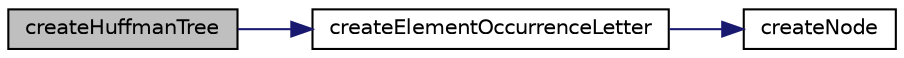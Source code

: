 digraph "createHuffmanTree"
{
 // LATEX_PDF_SIZE
  edge [fontname="Helvetica",fontsize="10",labelfontname="Helvetica",labelfontsize="10"];
  node [fontname="Helvetica",fontsize="10",shape=record];
  rankdir="LR";
  Node1 [label="createHuffmanTree",height=0.2,width=0.4,color="black", fillcolor="grey75", style="filled", fontcolor="black",tooltip="Function to create the huffman tree.   Example :"];
  Node1 -> Node2 [color="midnightblue",fontsize="10",style="solid",fontname="Helvetica"];
  Node2 [label="createElementOccurrenceLetter",height=0.2,width=0.4,color="black", fillcolor="white", style="filled",URL="$occurrence_8h.html#aaa9b5d8d458f9fdf75da8a446b38ff53",tooltip="Function to create a struct ElementOccurrenceLetter.   Example :"];
  Node2 -> Node3 [color="midnightblue",fontsize="10",style="solid",fontname="Helvetica"];
  Node3 [label="createNode",height=0.2,width=0.4,color="black", fillcolor="white", style="filled",URL="$occurrence_8h.html#aabdb575d09efaa3ff0e24b8fc2aefdfe",tooltip="Function to create a node.   Example :"];
}
